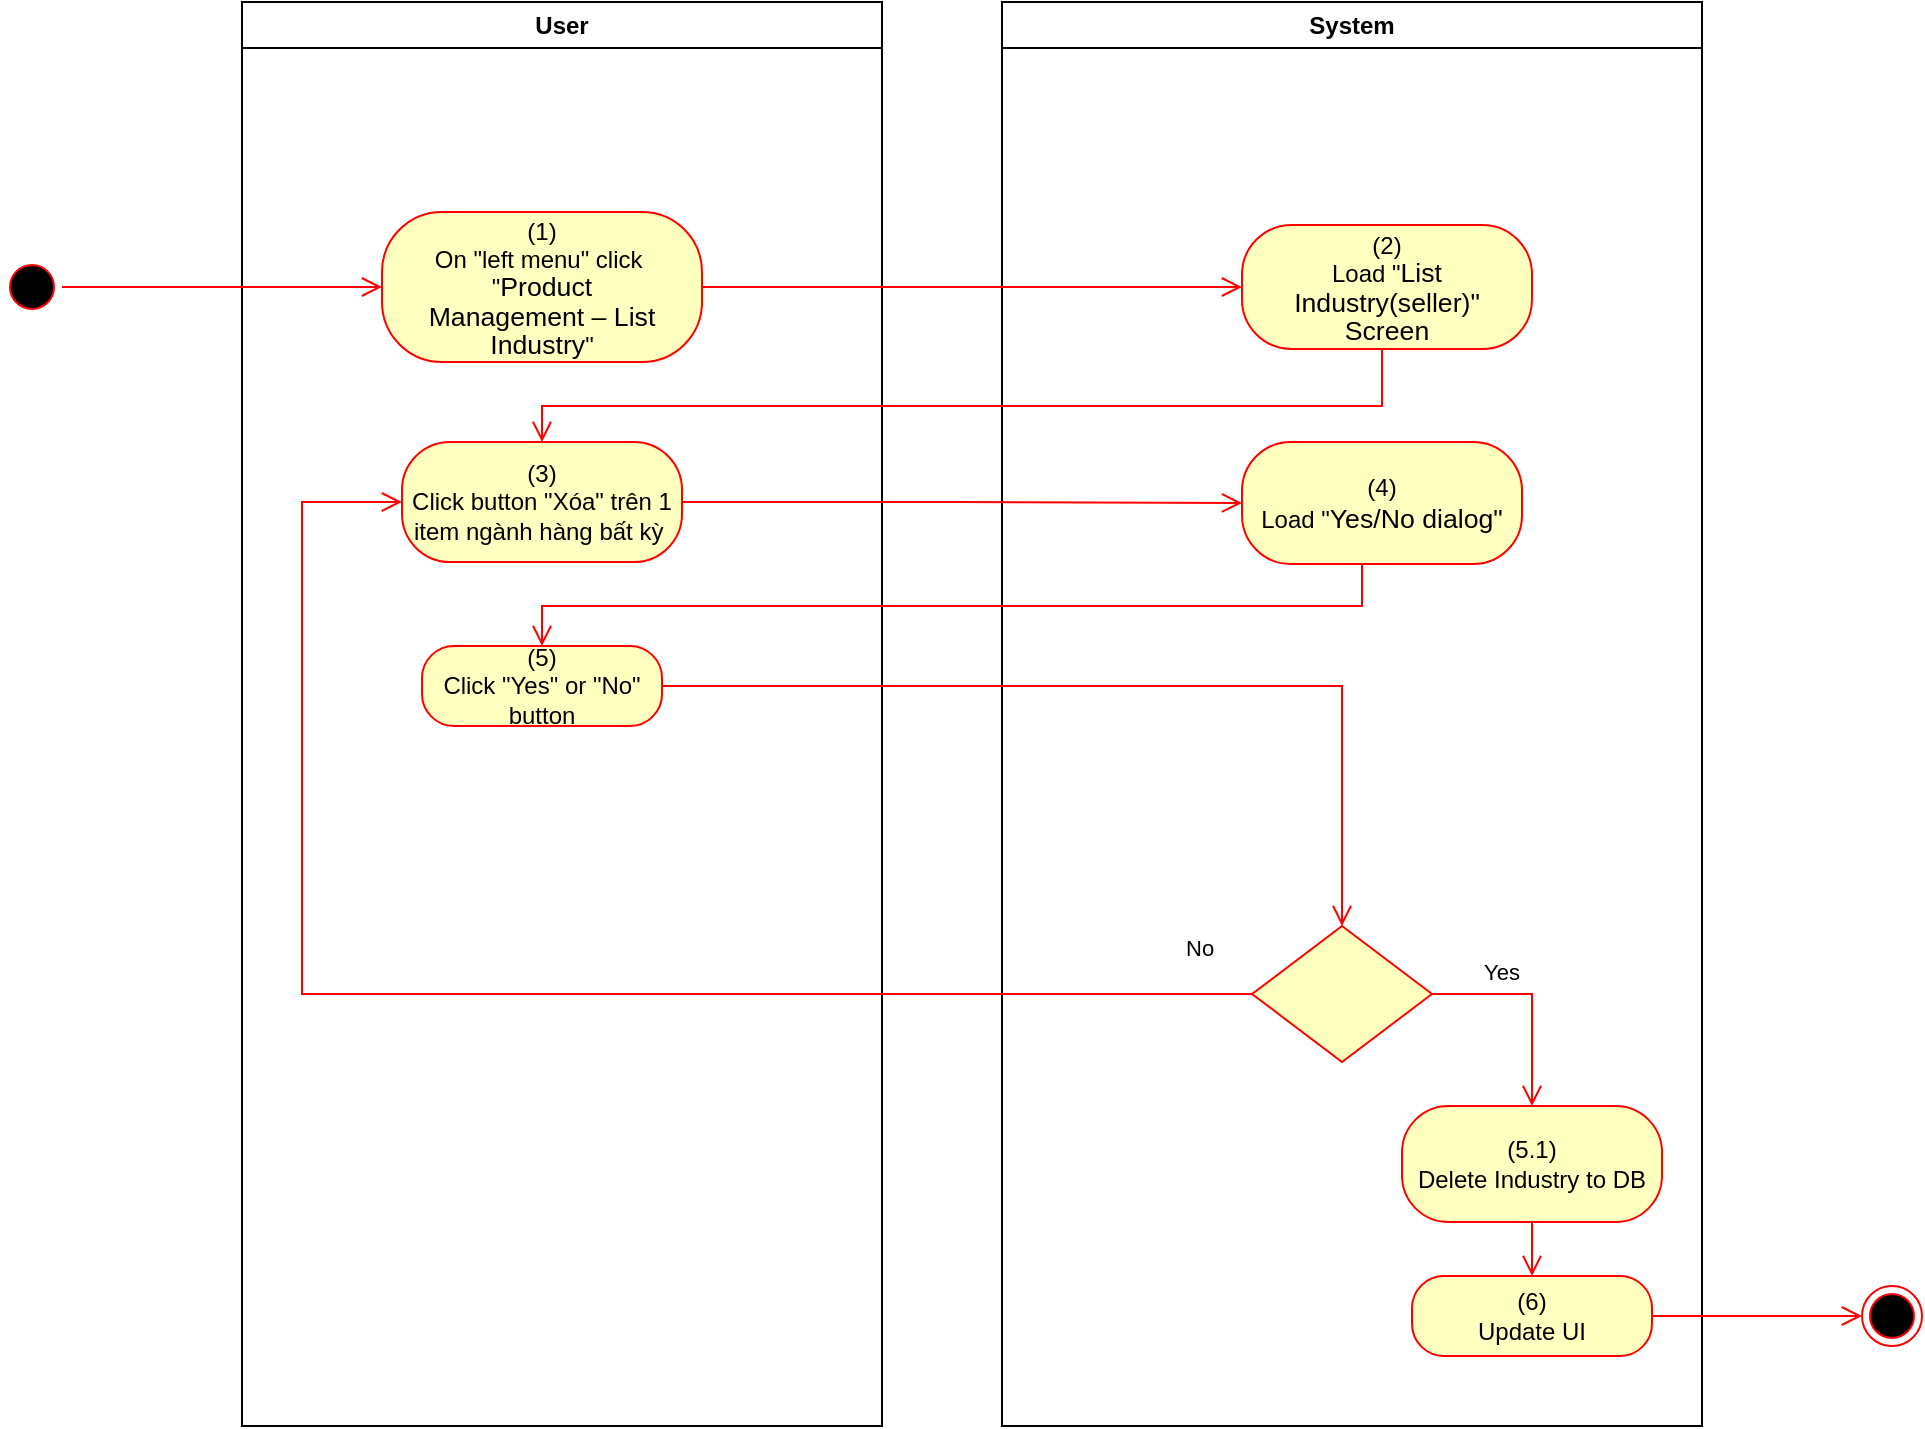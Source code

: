 <mxfile version="15.4.0" type="device"><diagram id="3ffg8NQ-1vgnQRuiW4i0" name="Page-1"><mxGraphModel dx="1086" dy="806" grid="1" gridSize="10" guides="1" tooltips="1" connect="1" arrows="1" fold="1" page="1" pageScale="1" pageWidth="850" pageHeight="1100" math="0" shadow="0"><root><mxCell id="0"/><mxCell id="1" parent="0"/><mxCell id="sGwG5mIi2vS3VG_YSetq-1" value="User" style="swimlane;whiteSpace=wrap" vertex="1" parent="1"><mxGeometry x="140" y="128" width="320" height="712" as="geometry"><mxRectangle x="120" y="128" width="60" height="23" as="alternateBounds"/></mxGeometry></mxCell><mxCell id="sGwG5mIi2vS3VG_YSetq-2" value="(1)&lt;br style=&quot;padding: 0px ; margin: 0px&quot;&gt;On &quot;left menu&quot; click&amp;nbsp;&lt;br style=&quot;padding: 0px ; margin: 0px&quot;&gt;&quot;&lt;span lang=&quot;EN-GB&quot; style=&quot;font-size: 10pt ; line-height: 14.267px ; font-family: &amp;#34;arial&amp;#34; , sans-serif&quot;&gt;Product&lt;br&gt;Management – List Industry&lt;/span&gt;&quot;" style="rounded=1;whiteSpace=wrap;html=1;arcSize=40;fontColor=#000000;fillColor=#ffffc0;strokeColor=#ff0000;" vertex="1" parent="sGwG5mIi2vS3VG_YSetq-1"><mxGeometry x="70" y="105" width="160" height="75" as="geometry"/></mxCell><mxCell id="sGwG5mIi2vS3VG_YSetq-3" value="(3)&lt;br&gt;Click button &quot;Xóa&quot; trên 1 item ngành hàng bất kỳ&amp;nbsp;" style="rounded=1;whiteSpace=wrap;html=1;arcSize=40;fontColor=#000000;fillColor=#ffffc0;strokeColor=#ff0000;" vertex="1" parent="sGwG5mIi2vS3VG_YSetq-1"><mxGeometry x="80" y="220" width="140" height="60" as="geometry"/></mxCell><mxCell id="sGwG5mIi2vS3VG_YSetq-4" value="(5)&lt;br&gt;Click &quot;Yes&quot; or &quot;No&quot; button" style="rounded=1;whiteSpace=wrap;html=1;arcSize=40;fontColor=#000000;fillColor=#ffffc0;strokeColor=#ff0000;" vertex="1" parent="sGwG5mIi2vS3VG_YSetq-1"><mxGeometry x="90" y="322" width="120" height="40" as="geometry"/></mxCell><mxCell id="sGwG5mIi2vS3VG_YSetq-5" value="System" style="swimlane;whiteSpace=wrap;startSize=23;" vertex="1" parent="1"><mxGeometry x="520" y="128" width="350" height="712" as="geometry"/></mxCell><mxCell id="sGwG5mIi2vS3VG_YSetq-6" value="(2)&lt;br&gt;Load &quot;&lt;span lang=&quot;EN-GB&quot; style=&quot;font-size: 10pt ; line-height: 14.267px ; font-family: &amp;#34;arial&amp;#34; , sans-serif&quot;&gt;&lt;span lang=&quot;EN-GB&quot; style=&quot;font-size: 10pt ; line-height: 14.267px&quot;&gt;List Industry(seller)&lt;/span&gt;&quot;&lt;br&gt;Screen&lt;/span&gt;" style="rounded=1;whiteSpace=wrap;html=1;arcSize=40;fontColor=#000000;fillColor=#ffffc0;strokeColor=#ff0000;" vertex="1" parent="sGwG5mIi2vS3VG_YSetq-5"><mxGeometry x="120" y="111.5" width="145" height="62" as="geometry"/></mxCell><mxCell id="sGwG5mIi2vS3VG_YSetq-7" value="" style="rhombus;whiteSpace=wrap;html=1;fillColor=#ffffc0;strokeColor=#ff0000;" vertex="1" parent="sGwG5mIi2vS3VG_YSetq-5"><mxGeometry x="125" y="462" width="90" height="68" as="geometry"/></mxCell><mxCell id="sGwG5mIi2vS3VG_YSetq-8" value="Yes" style="edgeStyle=orthogonalEdgeStyle;html=1;align=left;verticalAlign=top;endArrow=open;endSize=8;strokeColor=#ff0000;rounded=0;exitX=1;exitY=0.5;exitDx=0;exitDy=0;" edge="1" parent="sGwG5mIi2vS3VG_YSetq-5" source="sGwG5mIi2vS3VG_YSetq-7" target="sGwG5mIi2vS3VG_YSetq-9"><mxGeometry x="-0.549" y="24" relative="1" as="geometry"><mxPoint x="170" y="552" as="targetPoint"/><mxPoint as="offset"/></mxGeometry></mxCell><mxCell id="sGwG5mIi2vS3VG_YSetq-9" value="(5.1)&lt;br&gt;Delete Industry to DB" style="rounded=1;whiteSpace=wrap;html=1;arcSize=40;fontColor=#000000;fillColor=#ffffc0;strokeColor=#ff0000;" vertex="1" parent="sGwG5mIi2vS3VG_YSetq-5"><mxGeometry x="200" y="552" width="130" height="58" as="geometry"/></mxCell><mxCell id="sGwG5mIi2vS3VG_YSetq-10" value="(6)&lt;br&gt;Update UI" style="rounded=1;whiteSpace=wrap;html=1;arcSize=40;fontColor=#000000;fillColor=#ffffc0;strokeColor=#ff0000;" vertex="1" parent="sGwG5mIi2vS3VG_YSetq-5"><mxGeometry x="205" y="637" width="120" height="40" as="geometry"/></mxCell><mxCell id="sGwG5mIi2vS3VG_YSetq-11" value="" style="edgeStyle=orthogonalEdgeStyle;html=1;verticalAlign=bottom;endArrow=open;endSize=8;strokeColor=#ff0000;rounded=0;exitX=0.5;exitY=1;exitDx=0;exitDy=0;entryX=0.5;entryY=0;entryDx=0;entryDy=0;" edge="1" parent="sGwG5mIi2vS3VG_YSetq-5" source="sGwG5mIi2vS3VG_YSetq-9" target="sGwG5mIi2vS3VG_YSetq-10"><mxGeometry relative="1" as="geometry"><mxPoint x="170" y="642" as="targetPoint"/></mxGeometry></mxCell><mxCell id="sGwG5mIi2vS3VG_YSetq-12" value="(4)&lt;br&gt;Load &quot;&lt;font face=&quot;arial, sans-serif&quot;&gt;&lt;span style=&quot;font-size: 13.333px&quot;&gt;Yes/No dialog&quot;&lt;/span&gt;&lt;/font&gt;" style="rounded=1;whiteSpace=wrap;html=1;arcSize=40;fontColor=#000000;fillColor=#ffffc0;strokeColor=#ff0000;" vertex="1" parent="sGwG5mIi2vS3VG_YSetq-5"><mxGeometry x="120" y="220" width="140" height="61" as="geometry"/></mxCell><mxCell id="sGwG5mIi2vS3VG_YSetq-13" value="" style="ellipse;html=1;shape=startState;fillColor=#000000;strokeColor=#ff0000;" vertex="1" parent="1"><mxGeometry x="20" y="255.5" width="30" height="30" as="geometry"/></mxCell><mxCell id="sGwG5mIi2vS3VG_YSetq-14" value="" style="edgeStyle=orthogonalEdgeStyle;html=1;verticalAlign=bottom;endArrow=open;endSize=8;strokeColor=#ff0000;rounded=0;entryX=0;entryY=0.5;entryDx=0;entryDy=0;" edge="1" parent="1" source="sGwG5mIi2vS3VG_YSetq-13" target="sGwG5mIi2vS3VG_YSetq-2"><mxGeometry relative="1" as="geometry"><mxPoint x="200" y="253" as="targetPoint"/></mxGeometry></mxCell><mxCell id="sGwG5mIi2vS3VG_YSetq-15" value="" style="edgeStyle=orthogonalEdgeStyle;html=1;verticalAlign=bottom;endArrow=open;endSize=8;strokeColor=#ff0000;rounded=0;entryX=0;entryY=0.5;entryDx=0;entryDy=0;" edge="1" parent="1" source="sGwG5mIi2vS3VG_YSetq-2" target="sGwG5mIi2vS3VG_YSetq-6"><mxGeometry relative="1" as="geometry"><mxPoint x="600" y="271" as="targetPoint"/></mxGeometry></mxCell><mxCell id="sGwG5mIi2vS3VG_YSetq-16" value="" style="edgeStyle=orthogonalEdgeStyle;html=1;verticalAlign=bottom;endArrow=open;endSize=8;strokeColor=#ff0000;rounded=0;entryX=0.5;entryY=0;entryDx=0;entryDy=0;" edge="1" parent="1" source="sGwG5mIi2vS3VG_YSetq-6" target="sGwG5mIi2vS3VG_YSetq-3"><mxGeometry relative="1" as="geometry"><mxPoint x="685" y="350" as="targetPoint"/><Array as="points"><mxPoint x="710" y="330"/><mxPoint x="290" y="330"/></Array></mxGeometry></mxCell><mxCell id="sGwG5mIi2vS3VG_YSetq-17" value="" style="ellipse;html=1;shape=endState;fillColor=#000000;strokeColor=#ff0000;" vertex="1" parent="1"><mxGeometry x="950" y="770" width="30" height="30" as="geometry"/></mxCell><mxCell id="sGwG5mIi2vS3VG_YSetq-18" value="" style="edgeStyle=orthogonalEdgeStyle;html=1;verticalAlign=bottom;endArrow=open;endSize=8;strokeColor=#ff0000;rounded=0;exitX=1;exitY=0.5;exitDx=0;exitDy=0;entryX=0;entryY=0.5;entryDx=0;entryDy=0;" edge="1" parent="1" source="sGwG5mIi2vS3VG_YSetq-10" target="sGwG5mIi2vS3VG_YSetq-17"><mxGeometry relative="1" as="geometry"><mxPoint x="820" y="760" as="targetPoint"/><mxPoint x="820" y="700" as="sourcePoint"/></mxGeometry></mxCell><mxCell id="sGwG5mIi2vS3VG_YSetq-19" value="" style="edgeStyle=orthogonalEdgeStyle;html=1;verticalAlign=bottom;endArrow=open;endSize=8;strokeColor=#ff0000;rounded=0;entryX=0;entryY=0.5;entryDx=0;entryDy=0;" edge="1" parent="1" source="sGwG5mIi2vS3VG_YSetq-3" target="sGwG5mIi2vS3VG_YSetq-12"><mxGeometry relative="1" as="geometry"><mxPoint x="280" y="463" as="targetPoint"/></mxGeometry></mxCell><mxCell id="sGwG5mIi2vS3VG_YSetq-20" value="" style="edgeStyle=orthogonalEdgeStyle;html=1;verticalAlign=bottom;endArrow=open;endSize=8;strokeColor=#ff0000;rounded=0;entryX=0.5;entryY=0;entryDx=0;entryDy=0;" edge="1" parent="1" source="sGwG5mIi2vS3VG_YSetq-12" target="sGwG5mIi2vS3VG_YSetq-4"><mxGeometry relative="1" as="geometry"><mxPoint x="690" y="460" as="targetPoint"/><Array as="points"><mxPoint x="700" y="430"/><mxPoint x="290" y="430"/></Array></mxGeometry></mxCell><mxCell id="sGwG5mIi2vS3VG_YSetq-21" value="" style="edgeStyle=orthogonalEdgeStyle;html=1;verticalAlign=bottom;endArrow=open;endSize=8;strokeColor=#ff0000;rounded=0;entryX=0.5;entryY=0;entryDx=0;entryDy=0;" edge="1" parent="1" source="sGwG5mIi2vS3VG_YSetq-4" target="sGwG5mIi2vS3VG_YSetq-7"><mxGeometry relative="1" as="geometry"><mxPoint x="700" y="550" as="targetPoint"/></mxGeometry></mxCell><mxCell id="sGwG5mIi2vS3VG_YSetq-22" value="No" style="edgeStyle=orthogonalEdgeStyle;html=1;align=left;verticalAlign=bottom;endArrow=open;endSize=8;strokeColor=#ff0000;rounded=0;entryX=0;entryY=0.5;entryDx=0;entryDy=0;exitX=0;exitY=0.5;exitDx=0;exitDy=0;" edge="1" parent="1" source="sGwG5mIi2vS3VG_YSetq-7" target="sGwG5mIi2vS3VG_YSetq-3"><mxGeometry x="-0.909" y="-14" relative="1" as="geometry"><mxPoint x="590" y="680" as="targetPoint"/><Array as="points"><mxPoint x="170" y="624"/><mxPoint x="170" y="378"/></Array><mxPoint as="offset"/></mxGeometry></mxCell></root></mxGraphModel></diagram></mxfile>